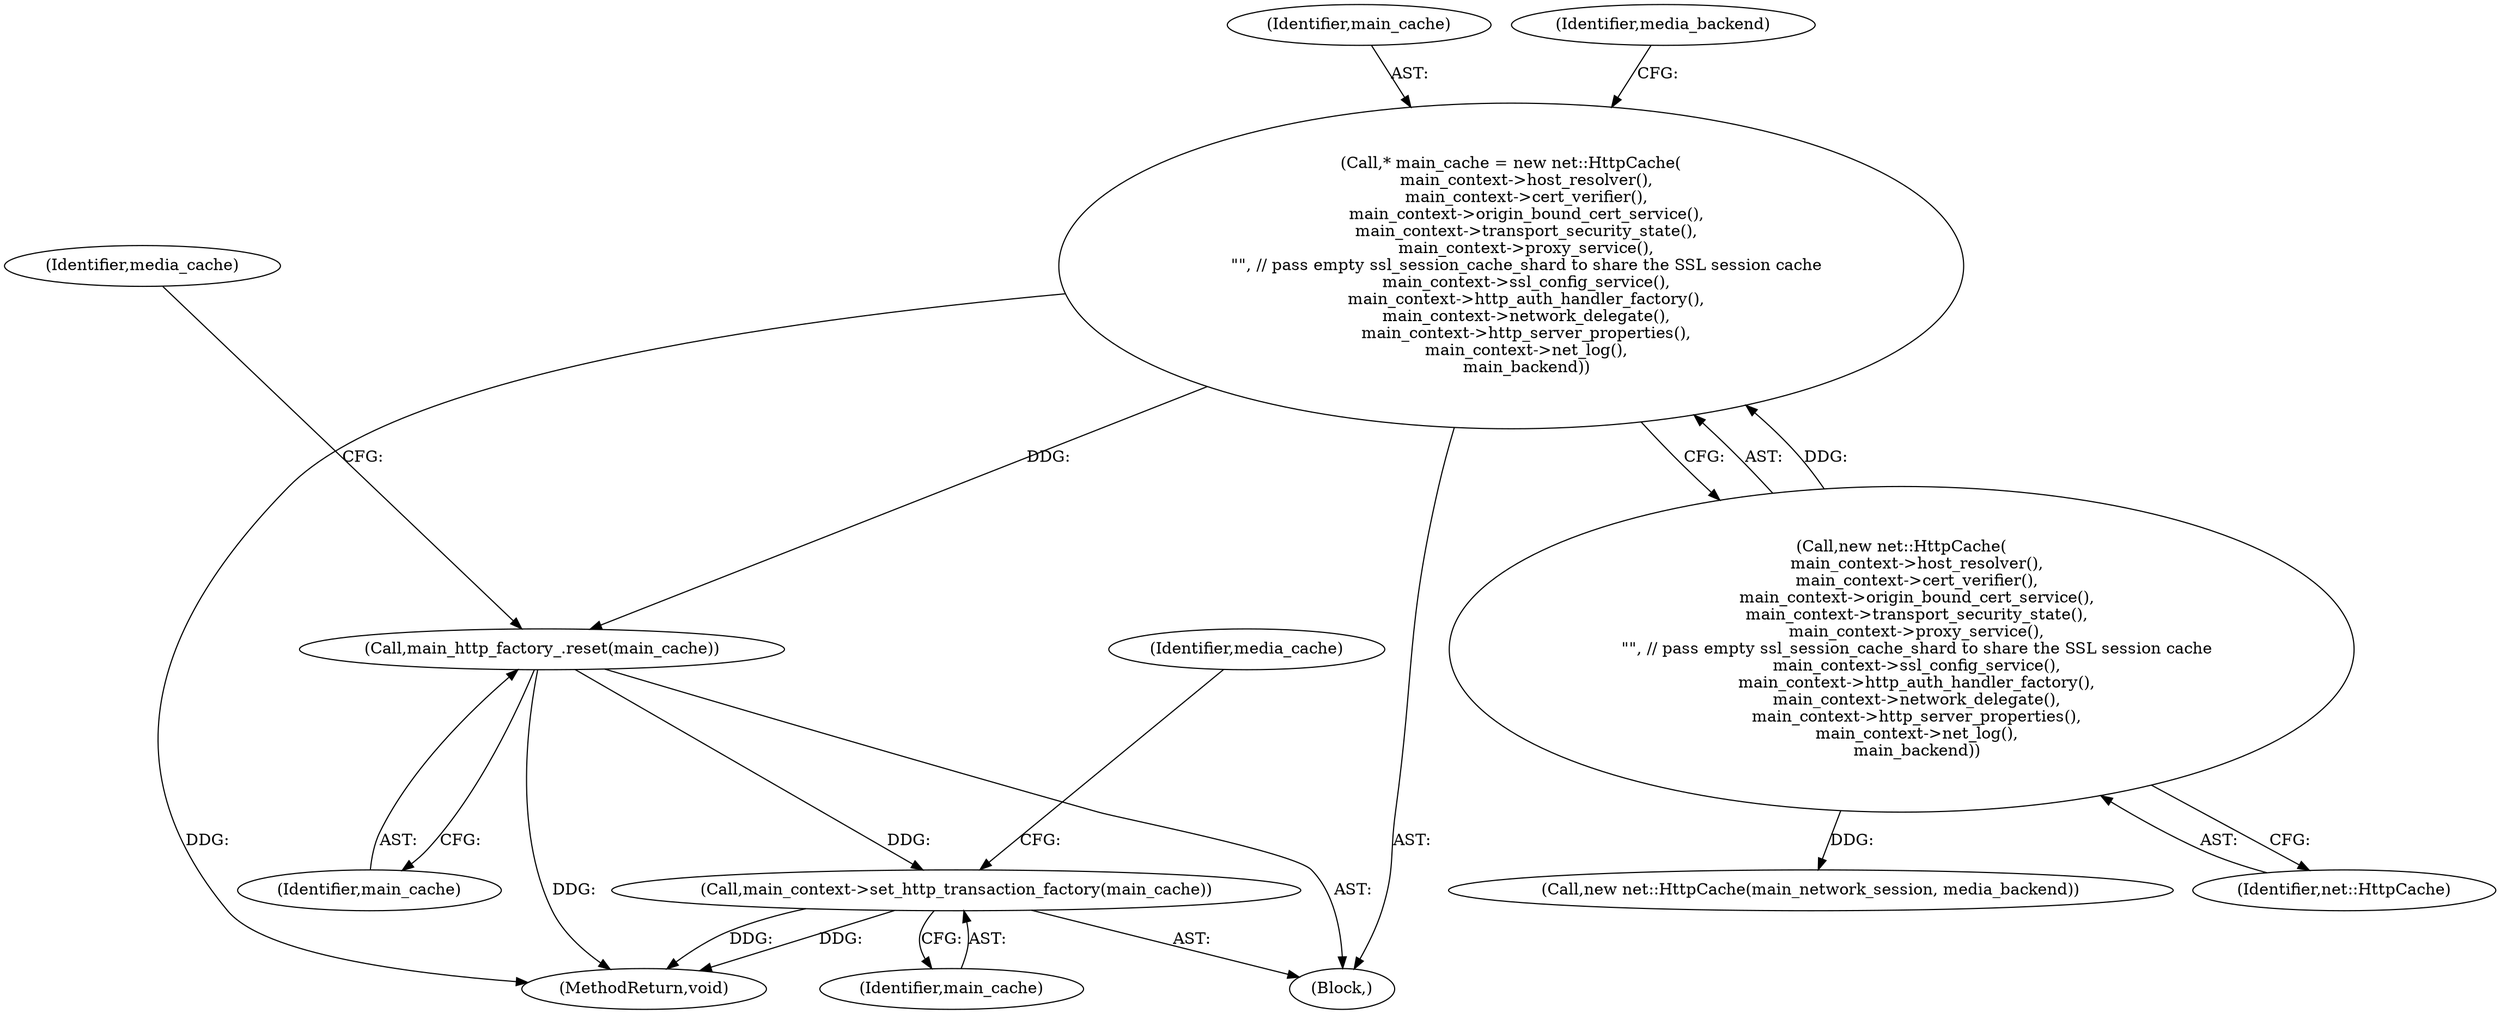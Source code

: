 digraph "0_Chrome_d6b061bf189e0661a3d94d89dbcb2e6f70b433da@API" {
"1000322" [label="(Call,main_context->set_http_transaction_factory(main_cache))"];
"1000318" [label="(Call,main_http_factory_.reset(main_cache))"];
"1000290" [label="(Call,* main_cache = new net::HttpCache(\n      main_context->host_resolver(),\n      main_context->cert_verifier(),\n      main_context->origin_bound_cert_service(),\n      main_context->transport_security_state(),\n      main_context->proxy_service(),\n      \"\", // pass empty ssl_session_cache_shard to share the SSL session cache\n      main_context->ssl_config_service(),\n      main_context->http_auth_handler_factory(),\n      main_context->network_delegate(),\n      main_context->http_server_properties(),\n      main_context->net_log(),\n      main_backend))"];
"1000292" [label="(Call,new net::HttpCache(\n      main_context->host_resolver(),\n      main_context->cert_verifier(),\n      main_context->origin_bound_cert_service(),\n      main_context->transport_security_state(),\n      main_context->proxy_service(),\n      \"\", // pass empty ssl_session_cache_shard to share the SSL session cache\n      main_context->ssl_config_service(),\n      main_context->http_auth_handler_factory(),\n      main_context->network_delegate(),\n      main_context->http_server_properties(),\n      main_context->net_log(),\n      main_backend))"];
"1000306" [label="(Call,new net::HttpCache(main_network_session, media_backend))"];
"1000318" [label="(Call,main_http_factory_.reset(main_cache))"];
"1000319" [label="(Identifier,main_cache)"];
"1000322" [label="(Call,main_context->set_http_transaction_factory(main_cache))"];
"1000292" [label="(Call,new net::HttpCache(\n      main_context->host_resolver(),\n      main_context->cert_verifier(),\n      main_context->origin_bound_cert_service(),\n      main_context->transport_security_state(),\n      main_context->proxy_service(),\n      \"\", // pass empty ssl_session_cache_shard to share the SSL session cache\n      main_context->ssl_config_service(),\n      main_context->http_auth_handler_factory(),\n      main_context->network_delegate(),\n      main_context->http_server_properties(),\n      main_context->net_log(),\n      main_backend))"];
"1000291" [label="(Identifier,main_cache)"];
"1000345" [label="(MethodReturn,void)"];
"1000321" [label="(Identifier,media_cache)"];
"1000323" [label="(Identifier,main_cache)"];
"1000103" [label="(Block,)"];
"1000293" [label="(Identifier,net::HttpCache)"];
"1000290" [label="(Call,* main_cache = new net::HttpCache(\n      main_context->host_resolver(),\n      main_context->cert_verifier(),\n      main_context->origin_bound_cert_service(),\n      main_context->transport_security_state(),\n      main_context->proxy_service(),\n      \"\", // pass empty ssl_session_cache_shard to share the SSL session cache\n      main_context->ssl_config_service(),\n      main_context->http_auth_handler_factory(),\n      main_context->network_delegate(),\n      main_context->http_server_properties(),\n      main_context->net_log(),\n      main_backend))"];
"1000325" [label="(Identifier,media_cache)"];
"1000296" [label="(Identifier,media_backend)"];
"1000322" -> "1000103"  [label="AST: "];
"1000322" -> "1000323"  [label="CFG: "];
"1000323" -> "1000322"  [label="AST: "];
"1000325" -> "1000322"  [label="CFG: "];
"1000322" -> "1000345"  [label="DDG: "];
"1000322" -> "1000345"  [label="DDG: "];
"1000318" -> "1000322"  [label="DDG: "];
"1000318" -> "1000103"  [label="AST: "];
"1000318" -> "1000319"  [label="CFG: "];
"1000319" -> "1000318"  [label="AST: "];
"1000321" -> "1000318"  [label="CFG: "];
"1000318" -> "1000345"  [label="DDG: "];
"1000290" -> "1000318"  [label="DDG: "];
"1000290" -> "1000103"  [label="AST: "];
"1000290" -> "1000292"  [label="CFG: "];
"1000291" -> "1000290"  [label="AST: "];
"1000292" -> "1000290"  [label="AST: "];
"1000296" -> "1000290"  [label="CFG: "];
"1000290" -> "1000345"  [label="DDG: "];
"1000292" -> "1000290"  [label="DDG: "];
"1000292" -> "1000293"  [label="CFG: "];
"1000293" -> "1000292"  [label="AST: "];
"1000292" -> "1000306"  [label="DDG: "];
}
